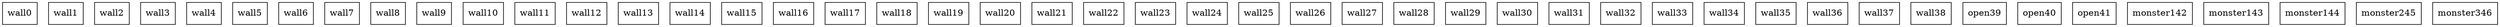 graph room {
 node [shape="box"]; wall0 [pos="1,1!"]; wall1 [pos="2,1!"]; wall2 [pos="3,1!"]; wall3 [pos="4,1!"]; wall4 [pos="5,1!"]; wall5 [pos="6,1!"]; wall6 [pos="8,1!"]; wall7 [pos="9,1!"]; wall8 [pos="10,1!"]; wall9 [pos="11,1!"]; wall10 [pos="12,1!"]; wall11 [pos="13,1!"]; wall12 [pos="14,1!"]; wall13 [pos="1,2!"]; wall14 [pos="14,2!"]; wall15 [pos="1,3!"]; wall16 [pos="14,3!"]; wall17 [pos="1,4!"]; wall18 [pos="14,4!"]; wall19 [pos="14,5!"]; wall20 [pos="1,6!"]; wall21 [pos="14,6!"]; wall22 [pos="1,7!"]; wall23 [pos="14,7!"]; wall24 [pos="1,8!"]; wall25 [pos="14,8!"]; wall26 [pos="1,9!"]; wall27 [pos="2,9!"]; wall28 [pos="3,9!"]; wall29 [pos="4,9!"]; wall30 [pos="5,9!"]; wall31 [pos="6,9!"]; wall32 [pos="8,9!"]; wall33 [pos="9,9!"]; wall34 [pos="10,9!"]; wall35 [pos="11,9!"]; wall36 [pos="12,9!"]; wall37 [pos="13,9!"]; wall38 [pos="14,9!"]; open39 [pos="7,1!"]; open40 [pos="1,5!"]; open41 [pos="7,9!"]; monster142 [pos="6,4!"]; monster143 [pos="5,5!"]; monster144 [pos="9,6!"]; monster245 [pos="2,4!"]; monster346 [pos="4,4!"]; }